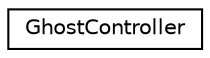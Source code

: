 digraph "Graphical Class Hierarchy"
{
 // LATEX_PDF_SIZE
  edge [fontname="Helvetica",fontsize="10",labelfontname="Helvetica",labelfontsize="10"];
  node [fontname="Helvetica",fontsize="10",shape=record];
  rankdir="LR";
  Node0 [label="GhostController",height=0.2,width=0.4,color="black", fillcolor="white", style="filled",URL="$classGhostController.html",tooltip=" "];
}
